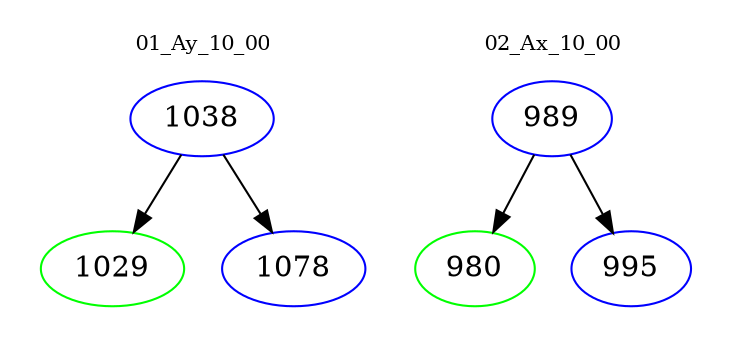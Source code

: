 digraph{
subgraph cluster_0 {
color = white
label = "01_Ay_10_00";
fontsize=10;
T0_1038 [label="1038", color="blue"]
T0_1038 -> T0_1029 [color="black"]
T0_1029 [label="1029", color="green"]
T0_1038 -> T0_1078 [color="black"]
T0_1078 [label="1078", color="blue"]
}
subgraph cluster_1 {
color = white
label = "02_Ax_10_00";
fontsize=10;
T1_989 [label="989", color="blue"]
T1_989 -> T1_980 [color="black"]
T1_980 [label="980", color="green"]
T1_989 -> T1_995 [color="black"]
T1_995 [label="995", color="blue"]
}
}
